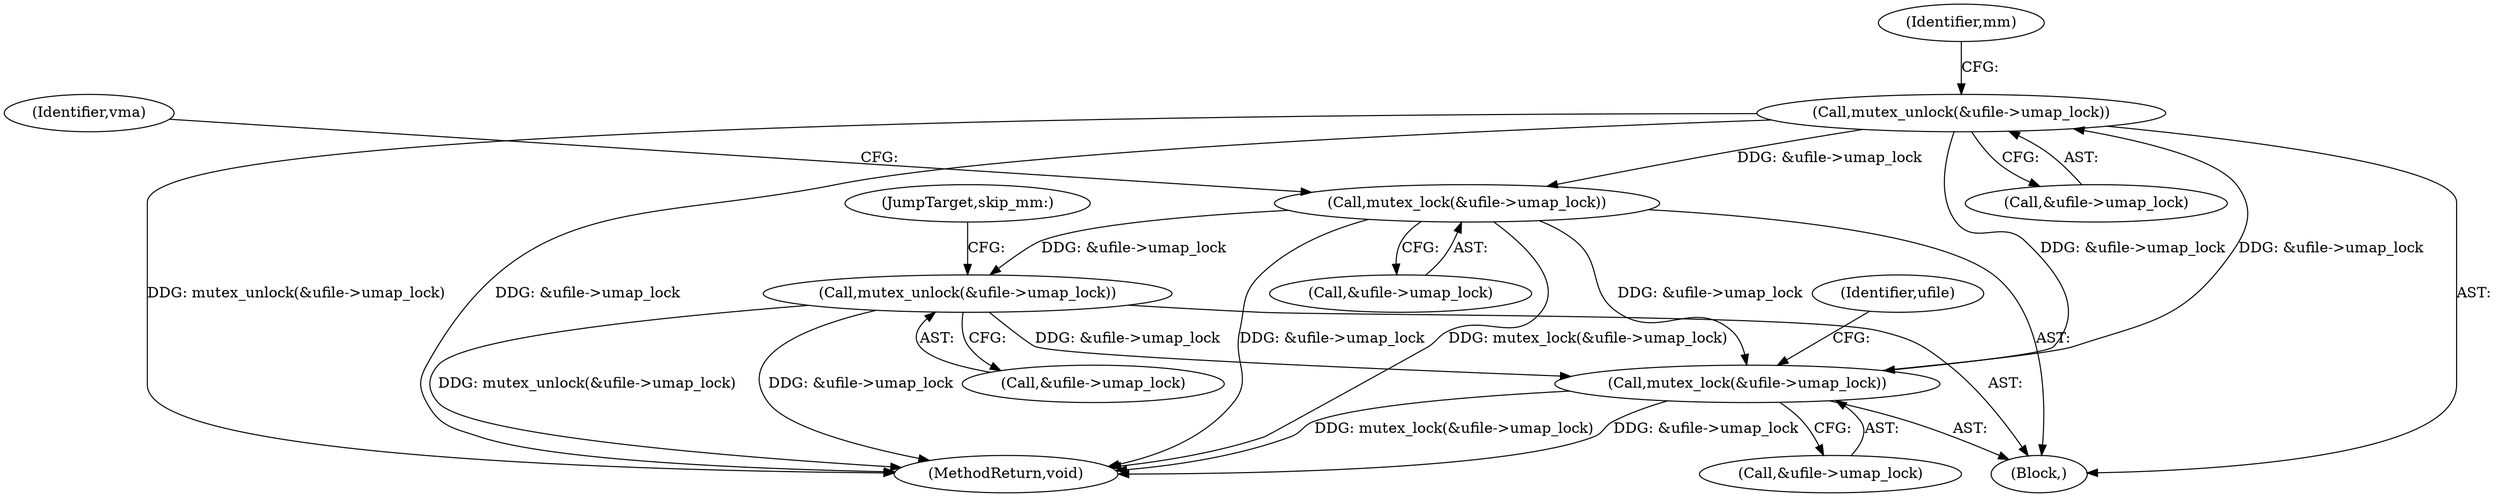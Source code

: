 digraph "0_linux_04f5866e41fb70690e28397487d8bd8eea7d712a@API" {
"1000158" [label="(Call,mutex_unlock(&ufile->umap_lock))"];
"1000119" [label="(Call,mutex_lock(&ufile->umap_lock))"];
"1000221" [label="(Call,mutex_unlock(&ufile->umap_lock))"];
"1000177" [label="(Call,mutex_lock(&ufile->umap_lock))"];
"1000158" [label="(Call,mutex_unlock(&ufile->umap_lock))"];
"1000185" [label="(Identifier,vma)"];
"1000120" [label="(Call,&ufile->umap_lock)"];
"1000226" [label="(JumpTarget,skip_mm:)"];
"1000177" [label="(Call,mutex_lock(&ufile->umap_lock))"];
"1000234" [label="(MethodReturn,void)"];
"1000159" [label="(Call,&ufile->umap_lock)"];
"1000119" [label="(Call,mutex_lock(&ufile->umap_lock))"];
"1000165" [label="(Identifier,mm)"];
"1000178" [label="(Call,&ufile->umap_lock)"];
"1000222" [label="(Call,&ufile->umap_lock)"];
"1000158" [label="(Call,mutex_unlock(&ufile->umap_lock))"];
"1000129" [label="(Identifier,ufile)"];
"1000221" [label="(Call,mutex_unlock(&ufile->umap_lock))"];
"1000114" [label="(Block,)"];
"1000158" -> "1000114"  [label="AST: "];
"1000158" -> "1000159"  [label="CFG: "];
"1000159" -> "1000158"  [label="AST: "];
"1000165" -> "1000158"  [label="CFG: "];
"1000158" -> "1000234"  [label="DDG: &ufile->umap_lock"];
"1000158" -> "1000234"  [label="DDG: mutex_unlock(&ufile->umap_lock)"];
"1000158" -> "1000119"  [label="DDG: &ufile->umap_lock"];
"1000119" -> "1000158"  [label="DDG: &ufile->umap_lock"];
"1000158" -> "1000177"  [label="DDG: &ufile->umap_lock"];
"1000119" -> "1000114"  [label="AST: "];
"1000119" -> "1000120"  [label="CFG: "];
"1000120" -> "1000119"  [label="AST: "];
"1000129" -> "1000119"  [label="CFG: "];
"1000119" -> "1000234"  [label="DDG: mutex_lock(&ufile->umap_lock)"];
"1000119" -> "1000234"  [label="DDG: &ufile->umap_lock"];
"1000221" -> "1000119"  [label="DDG: &ufile->umap_lock"];
"1000177" -> "1000119"  [label="DDG: &ufile->umap_lock"];
"1000221" -> "1000114"  [label="AST: "];
"1000221" -> "1000222"  [label="CFG: "];
"1000222" -> "1000221"  [label="AST: "];
"1000226" -> "1000221"  [label="CFG: "];
"1000221" -> "1000234"  [label="DDG: mutex_unlock(&ufile->umap_lock)"];
"1000221" -> "1000234"  [label="DDG: &ufile->umap_lock"];
"1000177" -> "1000221"  [label="DDG: &ufile->umap_lock"];
"1000177" -> "1000114"  [label="AST: "];
"1000177" -> "1000178"  [label="CFG: "];
"1000178" -> "1000177"  [label="AST: "];
"1000185" -> "1000177"  [label="CFG: "];
"1000177" -> "1000234"  [label="DDG: mutex_lock(&ufile->umap_lock)"];
"1000177" -> "1000234"  [label="DDG: &ufile->umap_lock"];
}
